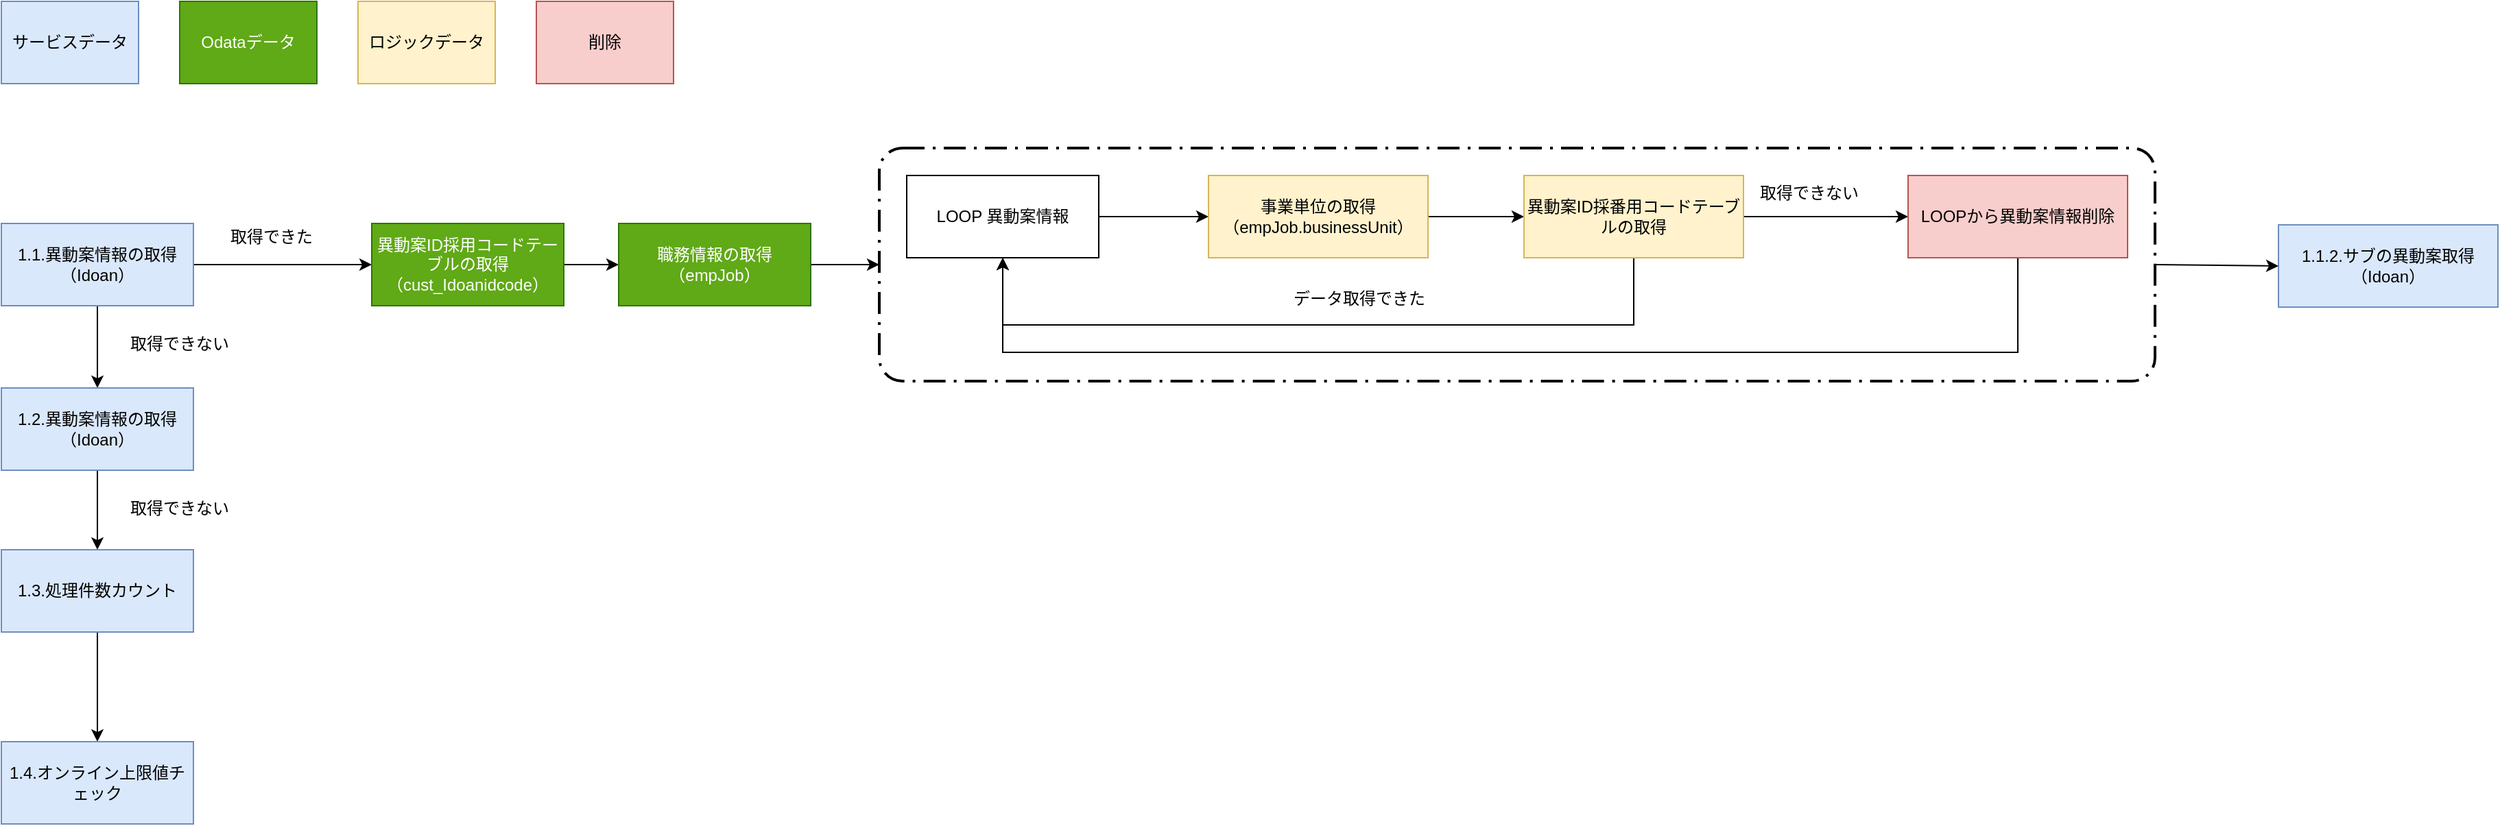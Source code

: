 <mxfile version="14.1.8" type="github">
  <diagram id="QnBwPJPDw9IE5iMdzLzo" name="Page-1">
    <mxGraphModel dx="1038" dy="548" grid="1" gridSize="10" guides="1" tooltips="1" connect="1" arrows="1" fold="1" page="1" pageScale="1" pageWidth="827" pageHeight="1169" math="0" shadow="0">
      <root>
        <mxCell id="0" />
        <mxCell id="1" parent="0" />
        <mxCell id="JXCCmEFVun2STCrzh52E-1" value="" style="rounded=1;arcSize=10;dashed=1;strokeColor=#000000;fillColor=none;gradientColor=none;dashPattern=8 3 1 3;strokeWidth=2;labelBackgroundColor=#ffffff;html=1;" parent="1" vertex="1">
          <mxGeometry x="690" y="127" width="930" height="170" as="geometry" />
        </mxCell>
        <mxCell id="JXCCmEFVun2STCrzh52E-2" value="" style="edgeStyle=none;rounded=0;orthogonalLoop=1;jettySize=auto;html=1;fontFamily=Helvetica;entryX=0;entryY=0.5;entryDx=0;entryDy=0;" parent="1" source="JXCCmEFVun2STCrzh52E-4" target="JXCCmEFVun2STCrzh52E-8" edge="1">
          <mxGeometry relative="1" as="geometry">
            <mxPoint x="270" y="212.0" as="targetPoint" />
          </mxGeometry>
        </mxCell>
        <mxCell id="JXCCmEFVun2STCrzh52E-3" style="edgeStyle=none;rounded=0;orthogonalLoop=1;jettySize=auto;html=1;exitX=0.5;exitY=1;exitDx=0;exitDy=0;entryX=0.5;entryY=0;entryDx=0;entryDy=0;fontFamily=Helvetica;" parent="1" source="JXCCmEFVun2STCrzh52E-4" target="JXCCmEFVun2STCrzh52E-5" edge="1">
          <mxGeometry relative="1" as="geometry" />
        </mxCell>
        <mxCell id="JXCCmEFVun2STCrzh52E-4" value="1.1.異動案情報の取得&lt;br&gt;（Idoan）" style="rounded=0;whiteSpace=wrap;html=1;labelBackgroundColor=none;fillColor=#dae8fc;strokeColor=#6c8ebf;" parent="1" vertex="1">
          <mxGeometry x="50" y="182" width="140" height="60" as="geometry" />
        </mxCell>
        <mxCell id="fUM6V3ECuglwkeUMpwaq-2" value="" style="edgeStyle=orthogonalEdgeStyle;rounded=0;orthogonalLoop=1;jettySize=auto;html=1;" edge="1" parent="1" source="JXCCmEFVun2STCrzh52E-5" target="fUM6V3ECuglwkeUMpwaq-1">
          <mxGeometry relative="1" as="geometry" />
        </mxCell>
        <mxCell id="JXCCmEFVun2STCrzh52E-5" value="1.2.異動案情報の取得&lt;br&gt;（Idoan）" style="rounded=0;whiteSpace=wrap;html=1;labelBackgroundColor=none;fillColor=#dae8fc;strokeColor=#6c8ebf;" parent="1" vertex="1">
          <mxGeometry x="50" y="302" width="140" height="60" as="geometry" />
        </mxCell>
        <mxCell id="JXCCmEFVun2STCrzh52E-6" value="取得できない" style="text;html=1;strokeColor=none;fillColor=none;align=center;verticalAlign=middle;whiteSpace=wrap;rounded=0;labelBackgroundColor=#ffffff;" parent="1" vertex="1">
          <mxGeometry x="130" y="260" width="100" height="20" as="geometry" />
        </mxCell>
        <mxCell id="JXCCmEFVun2STCrzh52E-7" value="" style="edgeStyle=none;rounded=0;orthogonalLoop=1;jettySize=auto;html=1;fontFamily=Helvetica;" parent="1" source="JXCCmEFVun2STCrzh52E-8" target="JXCCmEFVun2STCrzh52E-10" edge="1">
          <mxGeometry relative="1" as="geometry" />
        </mxCell>
        <mxCell id="JXCCmEFVun2STCrzh52E-8" value="異動案ID採用コードテーブルの取得&lt;br&gt;（cust_Idoanidcode）" style="rounded=0;whiteSpace=wrap;html=1;labelBackgroundColor=none;fillColor=#60a917;strokeColor=#2D7600;fontColor=#ffffff;" parent="1" vertex="1">
          <mxGeometry x="320" y="182" width="140" height="60" as="geometry" />
        </mxCell>
        <mxCell id="JXCCmEFVun2STCrzh52E-9" value="" style="edgeStyle=none;rounded=0;orthogonalLoop=1;jettySize=auto;html=1;fontFamily=Helvetica;" parent="1" source="JXCCmEFVun2STCrzh52E-10" target="JXCCmEFVun2STCrzh52E-1" edge="1">
          <mxGeometry relative="1" as="geometry" />
        </mxCell>
        <mxCell id="JXCCmEFVun2STCrzh52E-10" value="職務情報の取得&lt;br&gt;（empJob）" style="rounded=0;whiteSpace=wrap;html=1;labelBackgroundColor=none;fillColor=#60a917;strokeColor=#2D7600;fontColor=#ffffff;" parent="1" vertex="1">
          <mxGeometry x="500" y="182" width="140" height="60" as="geometry" />
        </mxCell>
        <mxCell id="JXCCmEFVun2STCrzh52E-11" value="取得できた" style="text;html=1;resizable=0;points=[];autosize=1;align=left;verticalAlign=top;spacingTop=-4;" parent="1" vertex="1">
          <mxGeometry x="215" y="182" width="80" height="20" as="geometry" />
        </mxCell>
        <mxCell id="JXCCmEFVun2STCrzh52E-12" style="edgeStyle=none;rounded=0;orthogonalLoop=1;jettySize=auto;html=1;exitX=1;exitY=0.5;exitDx=0;exitDy=0;entryX=0;entryY=0.5;entryDx=0;entryDy=0;fontFamily=Helvetica;" parent="1" source="JXCCmEFVun2STCrzh52E-13" target="JXCCmEFVun2STCrzh52E-15" edge="1">
          <mxGeometry relative="1" as="geometry" />
        </mxCell>
        <mxCell id="JXCCmEFVun2STCrzh52E-13" value="LOOP 異動案情報" style="rounded=0;whiteSpace=wrap;html=1;labelBackgroundColor=none;" parent="1" vertex="1">
          <mxGeometry x="710" y="147" width="140" height="60" as="geometry" />
        </mxCell>
        <mxCell id="JXCCmEFVun2STCrzh52E-14" style="edgeStyle=none;rounded=0;orthogonalLoop=1;jettySize=auto;html=1;exitX=1;exitY=0.5;exitDx=0;exitDy=0;entryX=0;entryY=0.5;entryDx=0;entryDy=0;fontFamily=Helvetica;" parent="1" source="JXCCmEFVun2STCrzh52E-15" target="JXCCmEFVun2STCrzh52E-18" edge="1">
          <mxGeometry relative="1" as="geometry" />
        </mxCell>
        <mxCell id="JXCCmEFVun2STCrzh52E-15" value="事業単位の取得&lt;br&gt;（empJob.businessUnit）" style="rounded=0;whiteSpace=wrap;html=1;labelBackgroundColor=none;fillColor=#fff2cc;strokeColor=#d6b656;" parent="1" vertex="1">
          <mxGeometry x="930" y="147" width="160" height="60" as="geometry" />
        </mxCell>
        <mxCell id="JXCCmEFVun2STCrzh52E-16" style="edgeStyle=orthogonalEdgeStyle;rounded=0;orthogonalLoop=1;jettySize=auto;html=1;exitX=0.5;exitY=1;exitDx=0;exitDy=0;entryX=0.5;entryY=1;entryDx=0;entryDy=0;fontFamily=Helvetica;" parent="1" source="JXCCmEFVun2STCrzh52E-18" target="JXCCmEFVun2STCrzh52E-13" edge="1">
          <mxGeometry relative="1" as="geometry">
            <Array as="points">
              <mxPoint x="1240" y="256" />
              <mxPoint x="780" y="256" />
            </Array>
          </mxGeometry>
        </mxCell>
        <mxCell id="JXCCmEFVun2STCrzh52E-17" style="edgeStyle=none;rounded=0;orthogonalLoop=1;jettySize=auto;html=1;exitX=1;exitY=0.5;exitDx=0;exitDy=0;entryX=0;entryY=0.5;entryDx=0;entryDy=0;fontFamily=Helvetica;" parent="1" source="JXCCmEFVun2STCrzh52E-18" target="JXCCmEFVun2STCrzh52E-20" edge="1">
          <mxGeometry relative="1" as="geometry" />
        </mxCell>
        <mxCell id="JXCCmEFVun2STCrzh52E-18" value="異動案ID採番用コードテーブルの取得" style="rounded=0;whiteSpace=wrap;html=1;labelBackgroundColor=none;fillColor=#fff2cc;strokeColor=#d6b656;" parent="1" vertex="1">
          <mxGeometry x="1160" y="147" width="160" height="60" as="geometry" />
        </mxCell>
        <mxCell id="JXCCmEFVun2STCrzh52E-19" style="edgeStyle=orthogonalEdgeStyle;rounded=0;orthogonalLoop=1;jettySize=auto;html=1;exitX=0.5;exitY=1;exitDx=0;exitDy=0;entryX=0.5;entryY=1;entryDx=0;entryDy=0;fontFamily=Helvetica;" parent="1" source="JXCCmEFVun2STCrzh52E-20" target="JXCCmEFVun2STCrzh52E-13" edge="1">
          <mxGeometry relative="1" as="geometry">
            <Array as="points">
              <mxPoint x="1520" y="276" />
              <mxPoint x="780" y="276" />
            </Array>
          </mxGeometry>
        </mxCell>
        <mxCell id="JXCCmEFVun2STCrzh52E-20" value="LOOPから異動案情報削除" style="rounded=0;whiteSpace=wrap;html=1;labelBackgroundColor=none;fillColor=#f8cecc;strokeColor=#b85450;" parent="1" vertex="1">
          <mxGeometry x="1440" y="147" width="160" height="60" as="geometry" />
        </mxCell>
        <mxCell id="JXCCmEFVun2STCrzh52E-21" value="1.1.2.サブの異動案取得&lt;br&gt;（Idoan）" style="rounded=0;whiteSpace=wrap;html=1;labelBackgroundColor=none;fillColor=#dae8fc;strokeColor=#6c8ebf;" parent="1" vertex="1">
          <mxGeometry x="1710" y="183" width="160" height="60" as="geometry" />
        </mxCell>
        <mxCell id="JXCCmEFVun2STCrzh52E-22" value="データ取得できた" style="text;html=1;resizable=0;points=[];autosize=1;align=left;verticalAlign=top;spacingTop=-4;" parent="1" vertex="1">
          <mxGeometry x="990" y="227" width="110" height="20" as="geometry" />
        </mxCell>
        <mxCell id="JXCCmEFVun2STCrzh52E-23" value="取得できない" style="text;html=1;resizable=0;points=[];autosize=1;align=left;verticalAlign=top;spacingTop=-4;" parent="1" vertex="1">
          <mxGeometry x="1330" y="150" width="90" height="20" as="geometry" />
        </mxCell>
        <mxCell id="JXCCmEFVun2STCrzh52E-24" style="edgeStyle=none;rounded=0;orthogonalLoop=1;jettySize=auto;html=1;exitX=1;exitY=0.5;exitDx=0;exitDy=0;entryX=0;entryY=0.5;entryDx=0;entryDy=0;fontFamily=Helvetica;" parent="1" source="JXCCmEFVun2STCrzh52E-1" target="JXCCmEFVun2STCrzh52E-21" edge="1">
          <mxGeometry relative="1" as="geometry" />
        </mxCell>
        <mxCell id="JXCCmEFVun2STCrzh52E-25" value="サービスデータ" style="rounded=0;whiteSpace=wrap;html=1;labelBackgroundColor=none;fillColor=#dae8fc;strokeColor=#6c8ebf;" parent="1" vertex="1">
          <mxGeometry x="50" y="20" width="100" height="60" as="geometry" />
        </mxCell>
        <mxCell id="JXCCmEFVun2STCrzh52E-26" value="Odataデータ" style="rounded=0;whiteSpace=wrap;html=1;labelBackgroundColor=none;fillColor=#60a917;strokeColor=#2D7600;fontColor=#ffffff;" parent="1" vertex="1">
          <mxGeometry x="180" y="20" width="100" height="60" as="geometry" />
        </mxCell>
        <mxCell id="JXCCmEFVun2STCrzh52E-27" value="削除" style="rounded=0;whiteSpace=wrap;html=1;labelBackgroundColor=none;fillColor=#f8cecc;strokeColor=#b85450;" parent="1" vertex="1">
          <mxGeometry x="440" y="20" width="100" height="60" as="geometry" />
        </mxCell>
        <mxCell id="JXCCmEFVun2STCrzh52E-28" value="ロジックデータ" style="rounded=0;whiteSpace=wrap;html=1;labelBackgroundColor=none;fillColor=#fff2cc;strokeColor=#d6b656;" parent="1" vertex="1">
          <mxGeometry x="310" y="20" width="100" height="60" as="geometry" />
        </mxCell>
        <mxCell id="fUM6V3ECuglwkeUMpwaq-7" value="" style="edgeStyle=orthogonalEdgeStyle;rounded=0;orthogonalLoop=1;jettySize=auto;html=1;" edge="1" parent="1" source="fUM6V3ECuglwkeUMpwaq-1" target="fUM6V3ECuglwkeUMpwaq-6">
          <mxGeometry relative="1" as="geometry" />
        </mxCell>
        <mxCell id="fUM6V3ECuglwkeUMpwaq-1" value="1.3.処理件数カウント" style="rounded=0;whiteSpace=wrap;html=1;labelBackgroundColor=none;fillColor=#dae8fc;strokeColor=#6c8ebf;" vertex="1" parent="1">
          <mxGeometry x="50" y="420" width="140" height="60" as="geometry" />
        </mxCell>
        <mxCell id="fUM6V3ECuglwkeUMpwaq-3" value="取得できない" style="text;html=1;strokeColor=none;fillColor=none;align=center;verticalAlign=middle;whiteSpace=wrap;rounded=0;labelBackgroundColor=#ffffff;" vertex="1" parent="1">
          <mxGeometry x="130" y="380" width="100" height="20" as="geometry" />
        </mxCell>
        <mxCell id="fUM6V3ECuglwkeUMpwaq-6" value="1.4.オンライン上限値チェック" style="rounded=0;whiteSpace=wrap;html=1;labelBackgroundColor=none;fillColor=#dae8fc;strokeColor=#6c8ebf;" vertex="1" parent="1">
          <mxGeometry x="50" y="560" width="140" height="60" as="geometry" />
        </mxCell>
      </root>
    </mxGraphModel>
  </diagram>
</mxfile>
